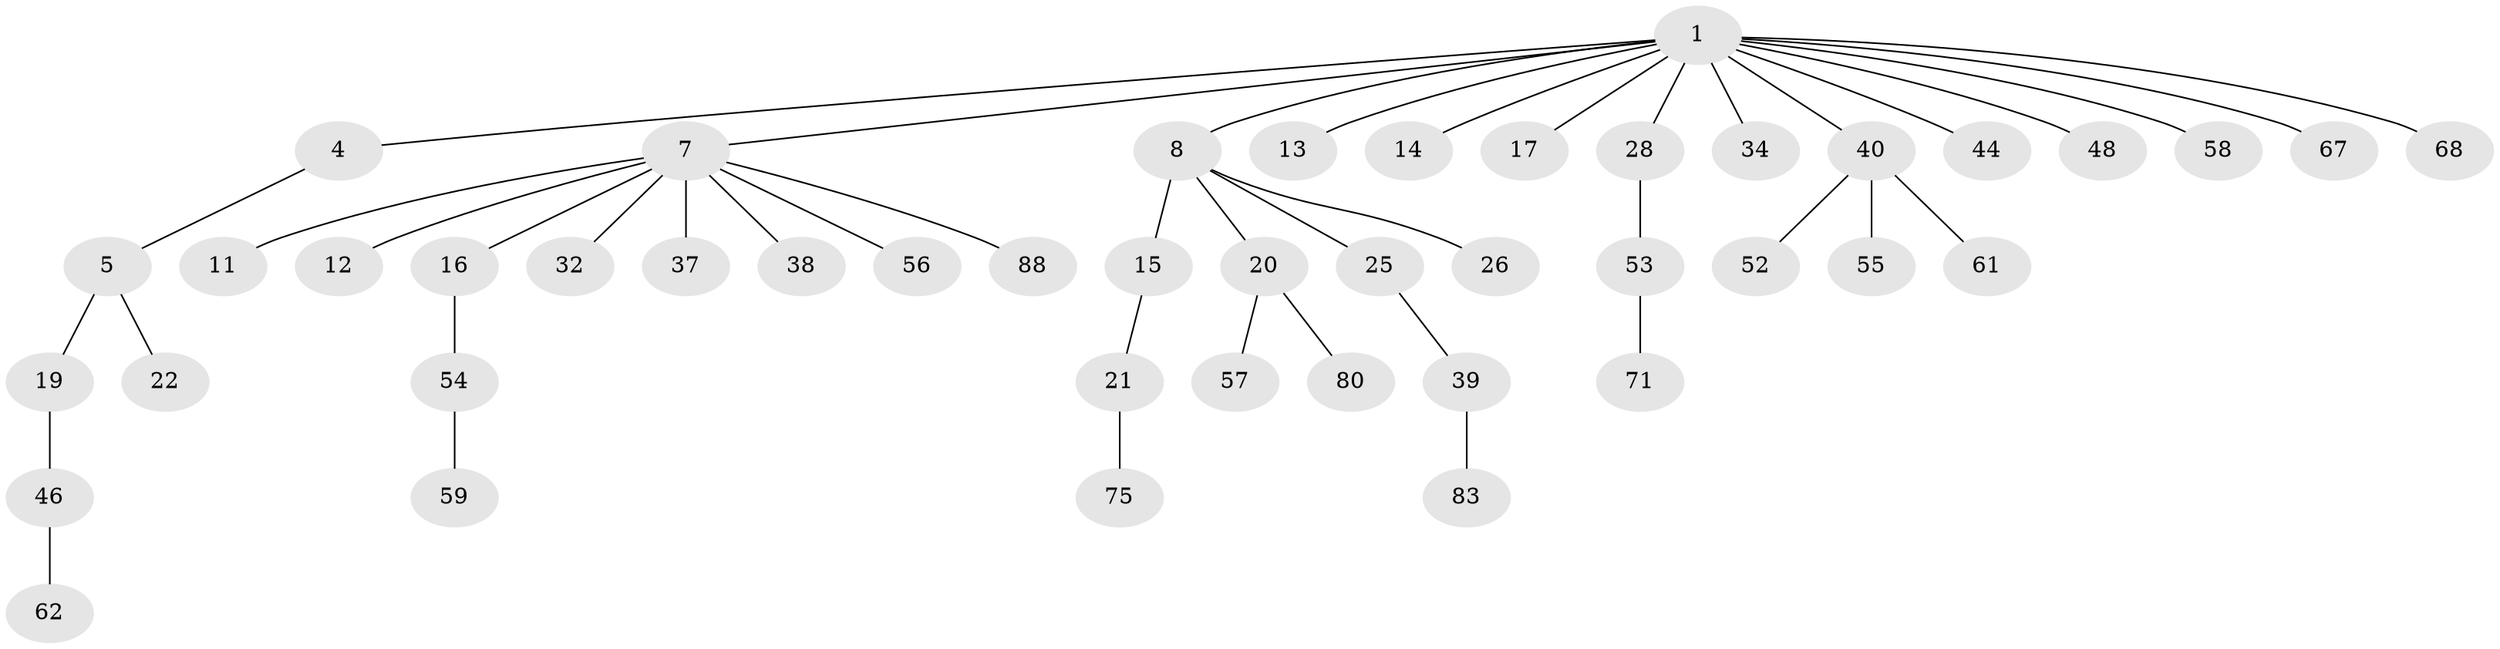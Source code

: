 // original degree distribution, {4: 0.07777777777777778, 6: 0.022222222222222223, 8: 0.011111111111111112, 2: 0.26666666666666666, 7: 0.011111111111111112, 5: 0.022222222222222223, 3: 0.06666666666666667, 1: 0.5222222222222223}
// Generated by graph-tools (version 1.1) at 2025/15/03/09/25 04:15:41]
// undirected, 45 vertices, 44 edges
graph export_dot {
graph [start="1"]
  node [color=gray90,style=filled];
  1 [super="+2+3"];
  4 [super="+30+23"];
  5 [super="+60+41+6"];
  7 [super="+9+10"];
  8 [super="+81+35"];
  11 [super="+31"];
  12 [super="+18+64"];
  13 [super="+27"];
  14;
  15 [super="+74+24"];
  16;
  17 [super="+33"];
  19;
  20 [super="+42+29"];
  21;
  22 [super="+51"];
  25 [super="+36"];
  26 [super="+43+47+90+49"];
  28 [super="+89+86"];
  32 [super="+78"];
  34 [super="+79"];
  37 [super="+65+45"];
  38;
  39;
  40;
  44;
  46;
  48;
  52;
  53;
  54;
  55 [super="+73"];
  56 [super="+70"];
  57;
  58;
  59 [super="+84"];
  61;
  62;
  67;
  68 [super="+69"];
  71;
  75;
  80;
  83;
  88;
  1 -- 8;
  1 -- 34;
  1 -- 48;
  1 -- 4;
  1 -- 44;
  1 -- 13;
  1 -- 14;
  1 -- 67;
  1 -- 68;
  1 -- 7;
  1 -- 40;
  1 -- 17;
  1 -- 58;
  1 -- 28;
  4 -- 5;
  5 -- 19;
  5 -- 22;
  7 -- 37;
  7 -- 16;
  7 -- 32;
  7 -- 38;
  7 -- 11;
  7 -- 56;
  7 -- 88;
  7 -- 12;
  8 -- 15;
  8 -- 20;
  8 -- 25;
  8 -- 26;
  15 -- 21;
  16 -- 54;
  19 -- 46;
  20 -- 80;
  20 -- 57;
  21 -- 75;
  25 -- 39;
  28 -- 53;
  39 -- 83;
  40 -- 52;
  40 -- 55;
  40 -- 61;
  46 -- 62;
  53 -- 71;
  54 -- 59;
}
